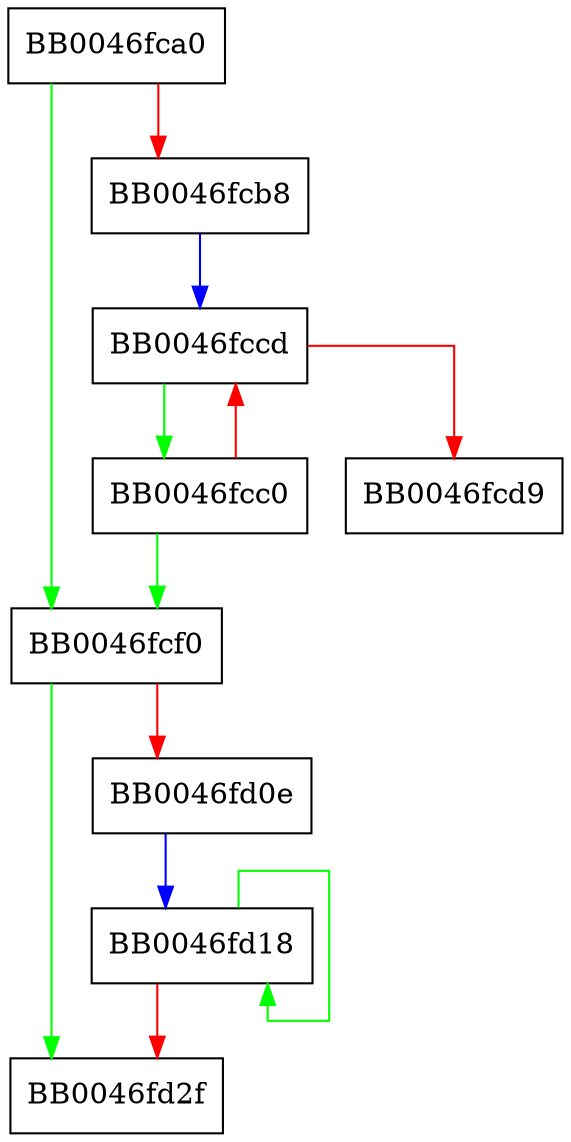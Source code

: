 digraph opt_pair {
  node [shape="box"];
  graph [splines=ortho];
  BB0046fca0 -> BB0046fcf0 [color="green"];
  BB0046fca0 -> BB0046fcb8 [color="red"];
  BB0046fcb8 -> BB0046fccd [color="blue"];
  BB0046fcc0 -> BB0046fcf0 [color="green"];
  BB0046fcc0 -> BB0046fccd [color="red"];
  BB0046fccd -> BB0046fcc0 [color="green"];
  BB0046fccd -> BB0046fcd9 [color="red"];
  BB0046fcf0 -> BB0046fd2f [color="green"];
  BB0046fcf0 -> BB0046fd0e [color="red"];
  BB0046fd0e -> BB0046fd18 [color="blue"];
  BB0046fd18 -> BB0046fd18 [color="green"];
  BB0046fd18 -> BB0046fd2f [color="red"];
}
